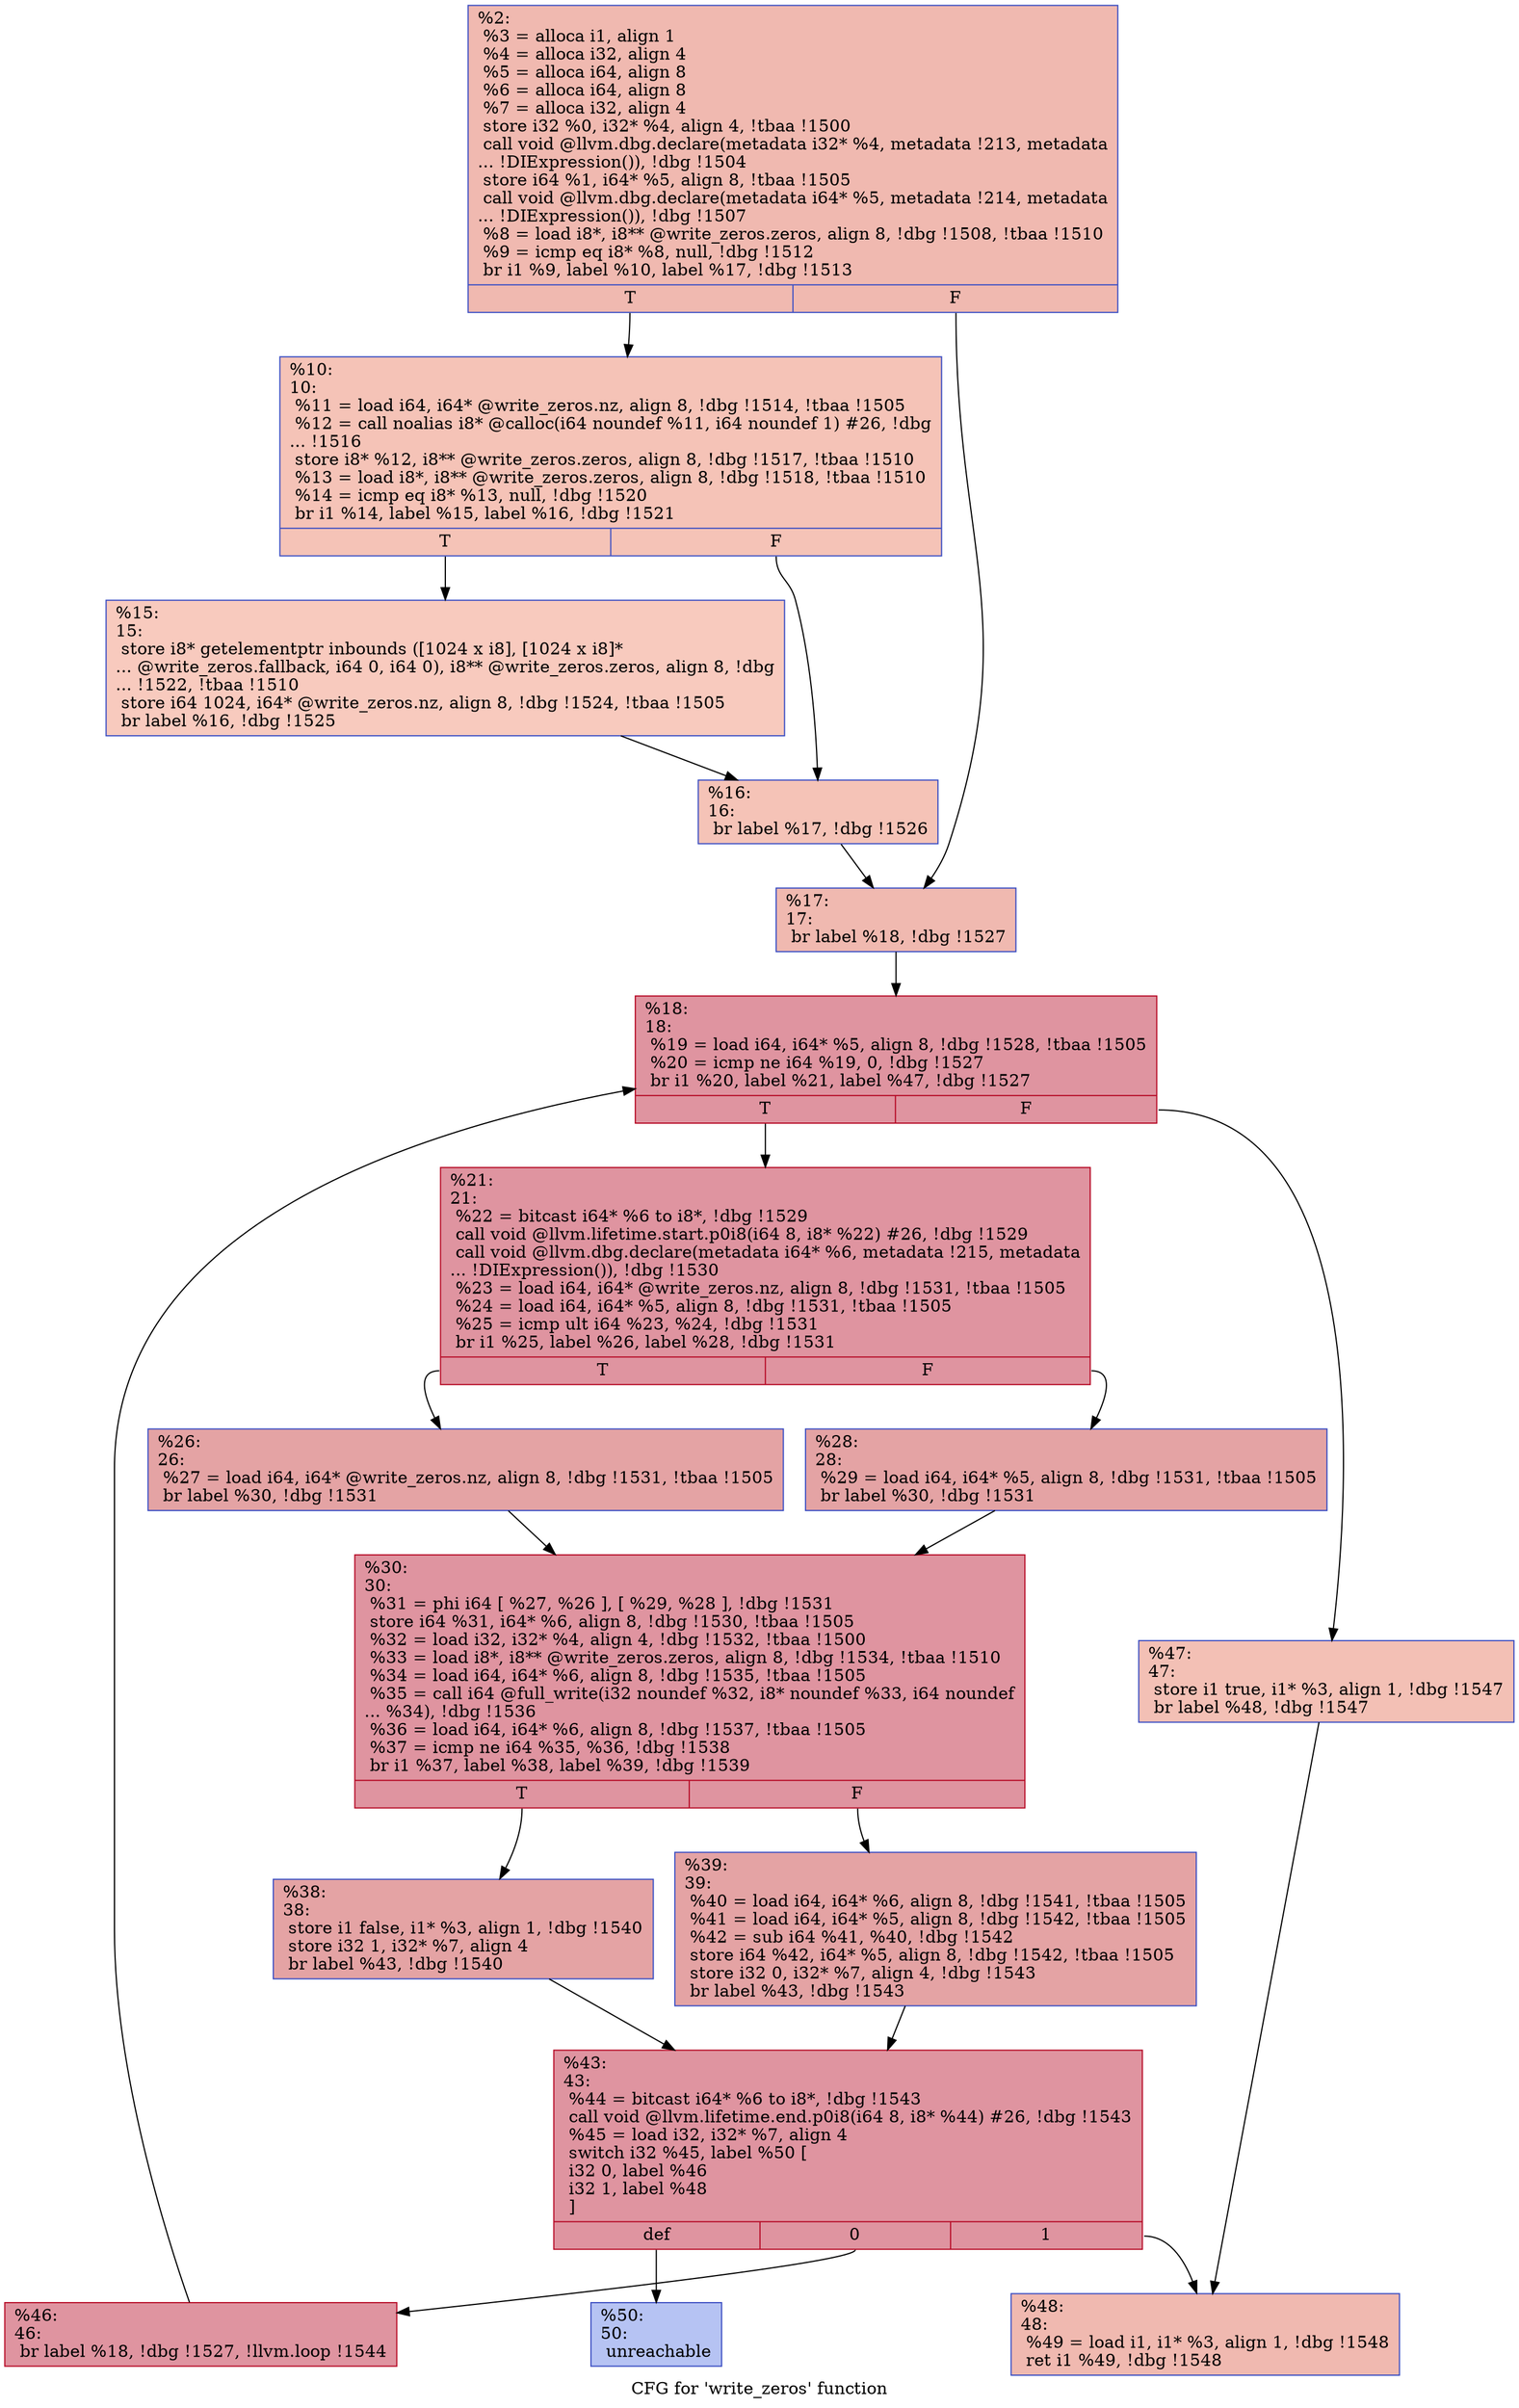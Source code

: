 digraph "CFG for 'write_zeros' function" {
	label="CFG for 'write_zeros' function";

	Node0x128d6f0 [shape=record,color="#3d50c3ff", style=filled, fillcolor="#de614d70",label="{%2:\l  %3 = alloca i1, align 1\l  %4 = alloca i32, align 4\l  %5 = alloca i64, align 8\l  %6 = alloca i64, align 8\l  %7 = alloca i32, align 4\l  store i32 %0, i32* %4, align 4, !tbaa !1500\l  call void @llvm.dbg.declare(metadata i32* %4, metadata !213, metadata\l... !DIExpression()), !dbg !1504\l  store i64 %1, i64* %5, align 8, !tbaa !1505\l  call void @llvm.dbg.declare(metadata i64* %5, metadata !214, metadata\l... !DIExpression()), !dbg !1507\l  %8 = load i8*, i8** @write_zeros.zeros, align 8, !dbg !1508, !tbaa !1510\l  %9 = icmp eq i8* %8, null, !dbg !1512\l  br i1 %9, label %10, label %17, !dbg !1513\l|{<s0>T|<s1>F}}"];
	Node0x128d6f0:s0 -> Node0x128d7d0;
	Node0x128d6f0:s1 -> Node0x128d8c0;
	Node0x128d7d0 [shape=record,color="#3d50c3ff", style=filled, fillcolor="#e8765c70",label="{%10:\l10:                                               \l  %11 = load i64, i64* @write_zeros.nz, align 8, !dbg !1514, !tbaa !1505\l  %12 = call noalias i8* @calloc(i64 noundef %11, i64 noundef 1) #26, !dbg\l... !1516\l  store i8* %12, i8** @write_zeros.zeros, align 8, !dbg !1517, !tbaa !1510\l  %13 = load i8*, i8** @write_zeros.zeros, align 8, !dbg !1518, !tbaa !1510\l  %14 = icmp eq i8* %13, null, !dbg !1520\l  br i1 %14, label %15, label %16, !dbg !1521\l|{<s0>T|<s1>F}}"];
	Node0x128d7d0:s0 -> Node0x128d820;
	Node0x128d7d0:s1 -> Node0x128d870;
	Node0x128d820 [shape=record,color="#3d50c3ff", style=filled, fillcolor="#ef886b70",label="{%15:\l15:                                               \l  store i8* getelementptr inbounds ([1024 x i8], [1024 x i8]*\l... @write_zeros.fallback, i64 0, i64 0), i8** @write_zeros.zeros, align 8, !dbg\l... !1522, !tbaa !1510\l  store i64 1024, i64* @write_zeros.nz, align 8, !dbg !1524, !tbaa !1505\l  br label %16, !dbg !1525\l}"];
	Node0x128d820 -> Node0x128d870;
	Node0x128d870 [shape=record,color="#3d50c3ff", style=filled, fillcolor="#e8765c70",label="{%16:\l16:                                               \l  br label %17, !dbg !1526\l}"];
	Node0x128d870 -> Node0x128d8c0;
	Node0x128d8c0 [shape=record,color="#3d50c3ff", style=filled, fillcolor="#de614d70",label="{%17:\l17:                                               \l  br label %18, !dbg !1527\l}"];
	Node0x128d8c0 -> Node0x128d910;
	Node0x128d910 [shape=record,color="#b70d28ff", style=filled, fillcolor="#b70d2870",label="{%18:\l18:                                               \l  %19 = load i64, i64* %5, align 8, !dbg !1528, !tbaa !1505\l  %20 = icmp ne i64 %19, 0, !dbg !1527\l  br i1 %20, label %21, label %47, !dbg !1527\l|{<s0>T|<s1>F}}"];
	Node0x128d910:s0 -> Node0x128d960;
	Node0x128d910:s1 -> Node0x128dbe0;
	Node0x128d960 [shape=record,color="#b70d28ff", style=filled, fillcolor="#b70d2870",label="{%21:\l21:                                               \l  %22 = bitcast i64* %6 to i8*, !dbg !1529\l  call void @llvm.lifetime.start.p0i8(i64 8, i8* %22) #26, !dbg !1529\l  call void @llvm.dbg.declare(metadata i64* %6, metadata !215, metadata\l... !DIExpression()), !dbg !1530\l  %23 = load i64, i64* @write_zeros.nz, align 8, !dbg !1531, !tbaa !1505\l  %24 = load i64, i64* %5, align 8, !dbg !1531, !tbaa !1505\l  %25 = icmp ult i64 %23, %24, !dbg !1531\l  br i1 %25, label %26, label %28, !dbg !1531\l|{<s0>T|<s1>F}}"];
	Node0x128d960:s0 -> Node0x128d9b0;
	Node0x128d960:s1 -> Node0x128da00;
	Node0x128d9b0 [shape=record,color="#3d50c3ff", style=filled, fillcolor="#c32e3170",label="{%26:\l26:                                               \l  %27 = load i64, i64* @write_zeros.nz, align 8, !dbg !1531, !tbaa !1505\l  br label %30, !dbg !1531\l}"];
	Node0x128d9b0 -> Node0x128da50;
	Node0x128da00 [shape=record,color="#3d50c3ff", style=filled, fillcolor="#c32e3170",label="{%28:\l28:                                               \l  %29 = load i64, i64* %5, align 8, !dbg !1531, !tbaa !1505\l  br label %30, !dbg !1531\l}"];
	Node0x128da00 -> Node0x128da50;
	Node0x128da50 [shape=record,color="#b70d28ff", style=filled, fillcolor="#b70d2870",label="{%30:\l30:                                               \l  %31 = phi i64 [ %27, %26 ], [ %29, %28 ], !dbg !1531\l  store i64 %31, i64* %6, align 8, !dbg !1530, !tbaa !1505\l  %32 = load i32, i32* %4, align 4, !dbg !1532, !tbaa !1500\l  %33 = load i8*, i8** @write_zeros.zeros, align 8, !dbg !1534, !tbaa !1510\l  %34 = load i64, i64* %6, align 8, !dbg !1535, !tbaa !1505\l  %35 = call i64 @full_write(i32 noundef %32, i8* noundef %33, i64 noundef\l... %34), !dbg !1536\l  %36 = load i64, i64* %6, align 8, !dbg !1537, !tbaa !1505\l  %37 = icmp ne i64 %35, %36, !dbg !1538\l  br i1 %37, label %38, label %39, !dbg !1539\l|{<s0>T|<s1>F}}"];
	Node0x128da50:s0 -> Node0x128daa0;
	Node0x128da50:s1 -> Node0x128daf0;
	Node0x128daa0 [shape=record,color="#3d50c3ff", style=filled, fillcolor="#c32e3170",label="{%38:\l38:                                               \l  store i1 false, i1* %3, align 1, !dbg !1540\l  store i32 1, i32* %7, align 4\l  br label %43, !dbg !1540\l}"];
	Node0x128daa0 -> Node0x128db40;
	Node0x128daf0 [shape=record,color="#3d50c3ff", style=filled, fillcolor="#c32e3170",label="{%39:\l39:                                               \l  %40 = load i64, i64* %6, align 8, !dbg !1541, !tbaa !1505\l  %41 = load i64, i64* %5, align 8, !dbg !1542, !tbaa !1505\l  %42 = sub i64 %41, %40, !dbg !1542\l  store i64 %42, i64* %5, align 8, !dbg !1542, !tbaa !1505\l  store i32 0, i32* %7, align 4, !dbg !1543\l  br label %43, !dbg !1543\l}"];
	Node0x128daf0 -> Node0x128db40;
	Node0x128db40 [shape=record,color="#b70d28ff", style=filled, fillcolor="#b70d2870",label="{%43:\l43:                                               \l  %44 = bitcast i64* %6 to i8*, !dbg !1543\l  call void @llvm.lifetime.end.p0i8(i64 8, i8* %44) #26, !dbg !1543\l  %45 = load i32, i32* %7, align 4\l  switch i32 %45, label %50 [\l    i32 0, label %46\l    i32 1, label %48\l  ]\l|{<s0>def|<s1>0|<s2>1}}"];
	Node0x128db40:s0 -> Node0x128dc80;
	Node0x128db40:s1 -> Node0x128db90;
	Node0x128db40:s2 -> Node0x128dc30;
	Node0x128db90 [shape=record,color="#b70d28ff", style=filled, fillcolor="#b70d2870",label="{%46:\l46:                                               \l  br label %18, !dbg !1527, !llvm.loop !1544\l}"];
	Node0x128db90 -> Node0x128d910;
	Node0x128dbe0 [shape=record,color="#3d50c3ff", style=filled, fillcolor="#e5705870",label="{%47:\l47:                                               \l  store i1 true, i1* %3, align 1, !dbg !1547\l  br label %48, !dbg !1547\l}"];
	Node0x128dbe0 -> Node0x128dc30;
	Node0x128dc30 [shape=record,color="#3d50c3ff", style=filled, fillcolor="#de614d70",label="{%48:\l48:                                               \l  %49 = load i1, i1* %3, align 1, !dbg !1548\l  ret i1 %49, !dbg !1548\l}"];
	Node0x128dc80 [shape=record,color="#3d50c3ff", style=filled, fillcolor="#5977e370",label="{%50:\l50:                                               \l  unreachable\l}"];
}
